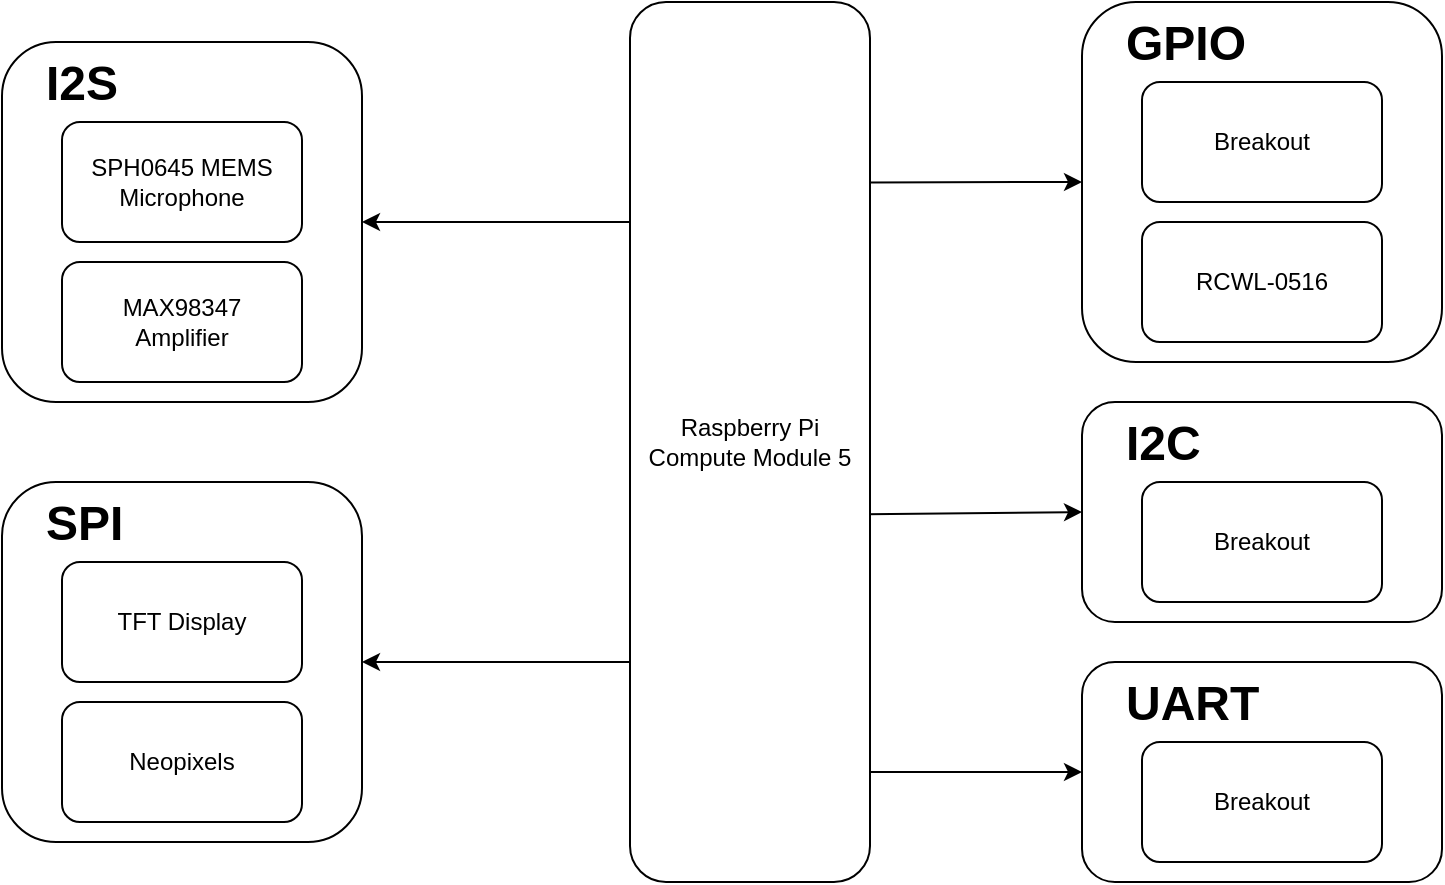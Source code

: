 <mxfile version="25.0.3">
  <diagram name="Page-1" id="oB73Pj1d5-FErsLsA9Aw">
    <mxGraphModel dx="1026" dy="579" grid="1" gridSize="10" guides="1" tooltips="1" connect="1" arrows="1" fold="1" page="1" pageScale="1" pageWidth="827" pageHeight="1169" math="0" shadow="0">
      <root>
        <mxCell id="0" />
        <mxCell id="1" parent="0" />
        <mxCell id="dYm7dDyOneSl2GsxLzdn-23" style="rounded=0;orthogonalLoop=1;jettySize=auto;html=1;exitX=0;exitY=0.25;exitDx=0;exitDy=0;entryX=1;entryY=0.5;entryDx=0;entryDy=0;" edge="1" parent="1" source="dYm7dDyOneSl2GsxLzdn-1" target="dYm7dDyOneSl2GsxLzdn-4">
          <mxGeometry relative="1" as="geometry" />
        </mxCell>
        <mxCell id="dYm7dDyOneSl2GsxLzdn-24" style="rounded=0;orthogonalLoop=1;jettySize=auto;html=1;exitX=0;exitY=0.75;exitDx=0;exitDy=0;entryX=1;entryY=0.5;entryDx=0;entryDy=0;" edge="1" parent="1" source="dYm7dDyOneSl2GsxLzdn-1" target="dYm7dDyOneSl2GsxLzdn-6">
          <mxGeometry relative="1" as="geometry" />
        </mxCell>
        <mxCell id="dYm7dDyOneSl2GsxLzdn-25" style="rounded=0;orthogonalLoop=1;jettySize=auto;html=1;exitX=1;exitY=0.205;exitDx=0;exitDy=0;entryX=0;entryY=0.5;entryDx=0;entryDy=0;exitPerimeter=0;" edge="1" parent="1" source="dYm7dDyOneSl2GsxLzdn-1" target="dYm7dDyOneSl2GsxLzdn-10">
          <mxGeometry relative="1" as="geometry" />
        </mxCell>
        <mxCell id="dYm7dDyOneSl2GsxLzdn-26" style="rounded=0;orthogonalLoop=1;jettySize=auto;html=1;exitX=0.983;exitY=0.582;exitDx=0;exitDy=0;entryX=0;entryY=0.5;entryDx=0;entryDy=0;exitPerimeter=0;" edge="1" parent="1" source="dYm7dDyOneSl2GsxLzdn-1" target="dYm7dDyOneSl2GsxLzdn-14">
          <mxGeometry relative="1" as="geometry" />
        </mxCell>
        <mxCell id="dYm7dDyOneSl2GsxLzdn-27" style="rounded=0;orthogonalLoop=1;jettySize=auto;html=1;exitX=1;exitY=0.875;exitDx=0;exitDy=0;entryX=0;entryY=0.5;entryDx=0;entryDy=0;exitPerimeter=0;" edge="1" parent="1" source="dYm7dDyOneSl2GsxLzdn-1" target="dYm7dDyOneSl2GsxLzdn-18">
          <mxGeometry relative="1" as="geometry" />
        </mxCell>
        <mxCell id="dYm7dDyOneSl2GsxLzdn-1" value="Raspberry Pi&lt;br&gt;Compute Module 5" style="rounded=1;whiteSpace=wrap;html=1;" vertex="1" parent="1">
          <mxGeometry x="354" y="80" width="120" height="440" as="geometry" />
        </mxCell>
        <mxCell id="dYm7dDyOneSl2GsxLzdn-10" value="" style="rounded=1;whiteSpace=wrap;html=1;" vertex="1" parent="1">
          <mxGeometry x="580" y="80" width="180" height="180" as="geometry" />
        </mxCell>
        <mxCell id="dYm7dDyOneSl2GsxLzdn-11" value="Breakout" style="rounded=1;whiteSpace=wrap;html=1;" vertex="1" parent="1">
          <mxGeometry x="610" y="120" width="120" height="60" as="geometry" />
        </mxCell>
        <mxCell id="dYm7dDyOneSl2GsxLzdn-12" value="RCWL-0516" style="rounded=1;whiteSpace=wrap;html=1;" vertex="1" parent="1">
          <mxGeometry x="610" y="190" width="120" height="60" as="geometry" />
        </mxCell>
        <mxCell id="dYm7dDyOneSl2GsxLzdn-13" value="&lt;h1 style=&quot;margin-top: 0px;&quot;&gt;&lt;span style=&quot;background-color: initial;&quot;&gt;GPIO&lt;/span&gt;&lt;/h1&gt;" style="text;html=1;whiteSpace=wrap;overflow=hidden;rounded=0;" vertex="1" parent="1">
          <mxGeometry x="600" y="80" width="70" height="40" as="geometry" />
        </mxCell>
        <mxCell id="dYm7dDyOneSl2GsxLzdn-14" value="" style="rounded=1;whiteSpace=wrap;html=1;" vertex="1" parent="1">
          <mxGeometry x="580" y="280" width="180" height="110" as="geometry" />
        </mxCell>
        <mxCell id="dYm7dDyOneSl2GsxLzdn-15" value="Breakout" style="rounded=1;whiteSpace=wrap;html=1;" vertex="1" parent="1">
          <mxGeometry x="610" y="320" width="120" height="60" as="geometry" />
        </mxCell>
        <mxCell id="dYm7dDyOneSl2GsxLzdn-17" value="&lt;h1 style=&quot;margin-top: 0px;&quot;&gt;&lt;span style=&quot;background-color: initial;&quot;&gt;I2C&lt;/span&gt;&lt;/h1&gt;" style="text;html=1;whiteSpace=wrap;overflow=hidden;rounded=0;" vertex="1" parent="1">
          <mxGeometry x="600" y="280" width="70" height="40" as="geometry" />
        </mxCell>
        <mxCell id="dYm7dDyOneSl2GsxLzdn-18" value="" style="rounded=1;whiteSpace=wrap;html=1;" vertex="1" parent="1">
          <mxGeometry x="580" y="410" width="180" height="110" as="geometry" />
        </mxCell>
        <mxCell id="dYm7dDyOneSl2GsxLzdn-19" value="Breakout" style="rounded=1;whiteSpace=wrap;html=1;" vertex="1" parent="1">
          <mxGeometry x="610" y="450" width="120" height="60" as="geometry" />
        </mxCell>
        <mxCell id="dYm7dDyOneSl2GsxLzdn-20" value="&lt;h1 style=&quot;margin-top: 0px;&quot;&gt;&lt;span style=&quot;background-color: initial;&quot;&gt;UART&lt;/span&gt;&lt;/h1&gt;" style="text;html=1;whiteSpace=wrap;overflow=hidden;rounded=0;" vertex="1" parent="1">
          <mxGeometry x="600" y="410" width="70" height="40" as="geometry" />
        </mxCell>
        <mxCell id="dYm7dDyOneSl2GsxLzdn-22" value="" style="group" vertex="1" connectable="0" parent="1">
          <mxGeometry x="40" y="320" width="180" height="180" as="geometry" />
        </mxCell>
        <mxCell id="dYm7dDyOneSl2GsxLzdn-6" value="" style="rounded=1;whiteSpace=wrap;html=1;" vertex="1" parent="dYm7dDyOneSl2GsxLzdn-22">
          <mxGeometry width="180" height="180" as="geometry" />
        </mxCell>
        <mxCell id="dYm7dDyOneSl2GsxLzdn-7" value="TFT Display" style="rounded=1;whiteSpace=wrap;html=1;" vertex="1" parent="dYm7dDyOneSl2GsxLzdn-22">
          <mxGeometry x="30" y="40" width="120" height="60" as="geometry" />
        </mxCell>
        <mxCell id="dYm7dDyOneSl2GsxLzdn-8" value="Neopixels" style="rounded=1;whiteSpace=wrap;html=1;" vertex="1" parent="dYm7dDyOneSl2GsxLzdn-22">
          <mxGeometry x="30" y="110" width="120" height="60" as="geometry" />
        </mxCell>
        <mxCell id="dYm7dDyOneSl2GsxLzdn-9" value="&lt;h1 style=&quot;margin-top: 0px;&quot;&gt;&lt;span style=&quot;background-color: initial;&quot;&gt;SPI&lt;/span&gt;&lt;/h1&gt;" style="text;html=1;whiteSpace=wrap;overflow=hidden;rounded=0;" vertex="1" parent="dYm7dDyOneSl2GsxLzdn-22">
          <mxGeometry x="20" width="50" height="40" as="geometry" />
        </mxCell>
        <mxCell id="dYm7dDyOneSl2GsxLzdn-28" value="" style="group" vertex="1" connectable="0" parent="1">
          <mxGeometry x="40" y="100" width="180" height="180" as="geometry" />
        </mxCell>
        <mxCell id="dYm7dDyOneSl2GsxLzdn-4" value="" style="rounded=1;whiteSpace=wrap;html=1;" vertex="1" parent="dYm7dDyOneSl2GsxLzdn-28">
          <mxGeometry width="180" height="180" as="geometry" />
        </mxCell>
        <mxCell id="dYm7dDyOneSl2GsxLzdn-2" value="SPH0645 MEMS&lt;br&gt;Microphone" style="rounded=1;whiteSpace=wrap;html=1;" vertex="1" parent="dYm7dDyOneSl2GsxLzdn-28">
          <mxGeometry x="30" y="40" width="120" height="60" as="geometry" />
        </mxCell>
        <mxCell id="dYm7dDyOneSl2GsxLzdn-3" value="MAX98347&lt;br&gt;Amplifier" style="rounded=1;whiteSpace=wrap;html=1;" vertex="1" parent="dYm7dDyOneSl2GsxLzdn-28">
          <mxGeometry x="30" y="110" width="120" height="60" as="geometry" />
        </mxCell>
        <mxCell id="dYm7dDyOneSl2GsxLzdn-5" value="&lt;h1 style=&quot;margin-top: 0px;&quot;&gt;&lt;span style=&quot;background-color: initial;&quot;&gt;I2S&lt;/span&gt;&lt;/h1&gt;" style="text;html=1;whiteSpace=wrap;overflow=hidden;rounded=0;" vertex="1" parent="dYm7dDyOneSl2GsxLzdn-28">
          <mxGeometry x="20" width="50" height="40" as="geometry" />
        </mxCell>
      </root>
    </mxGraphModel>
  </diagram>
</mxfile>

